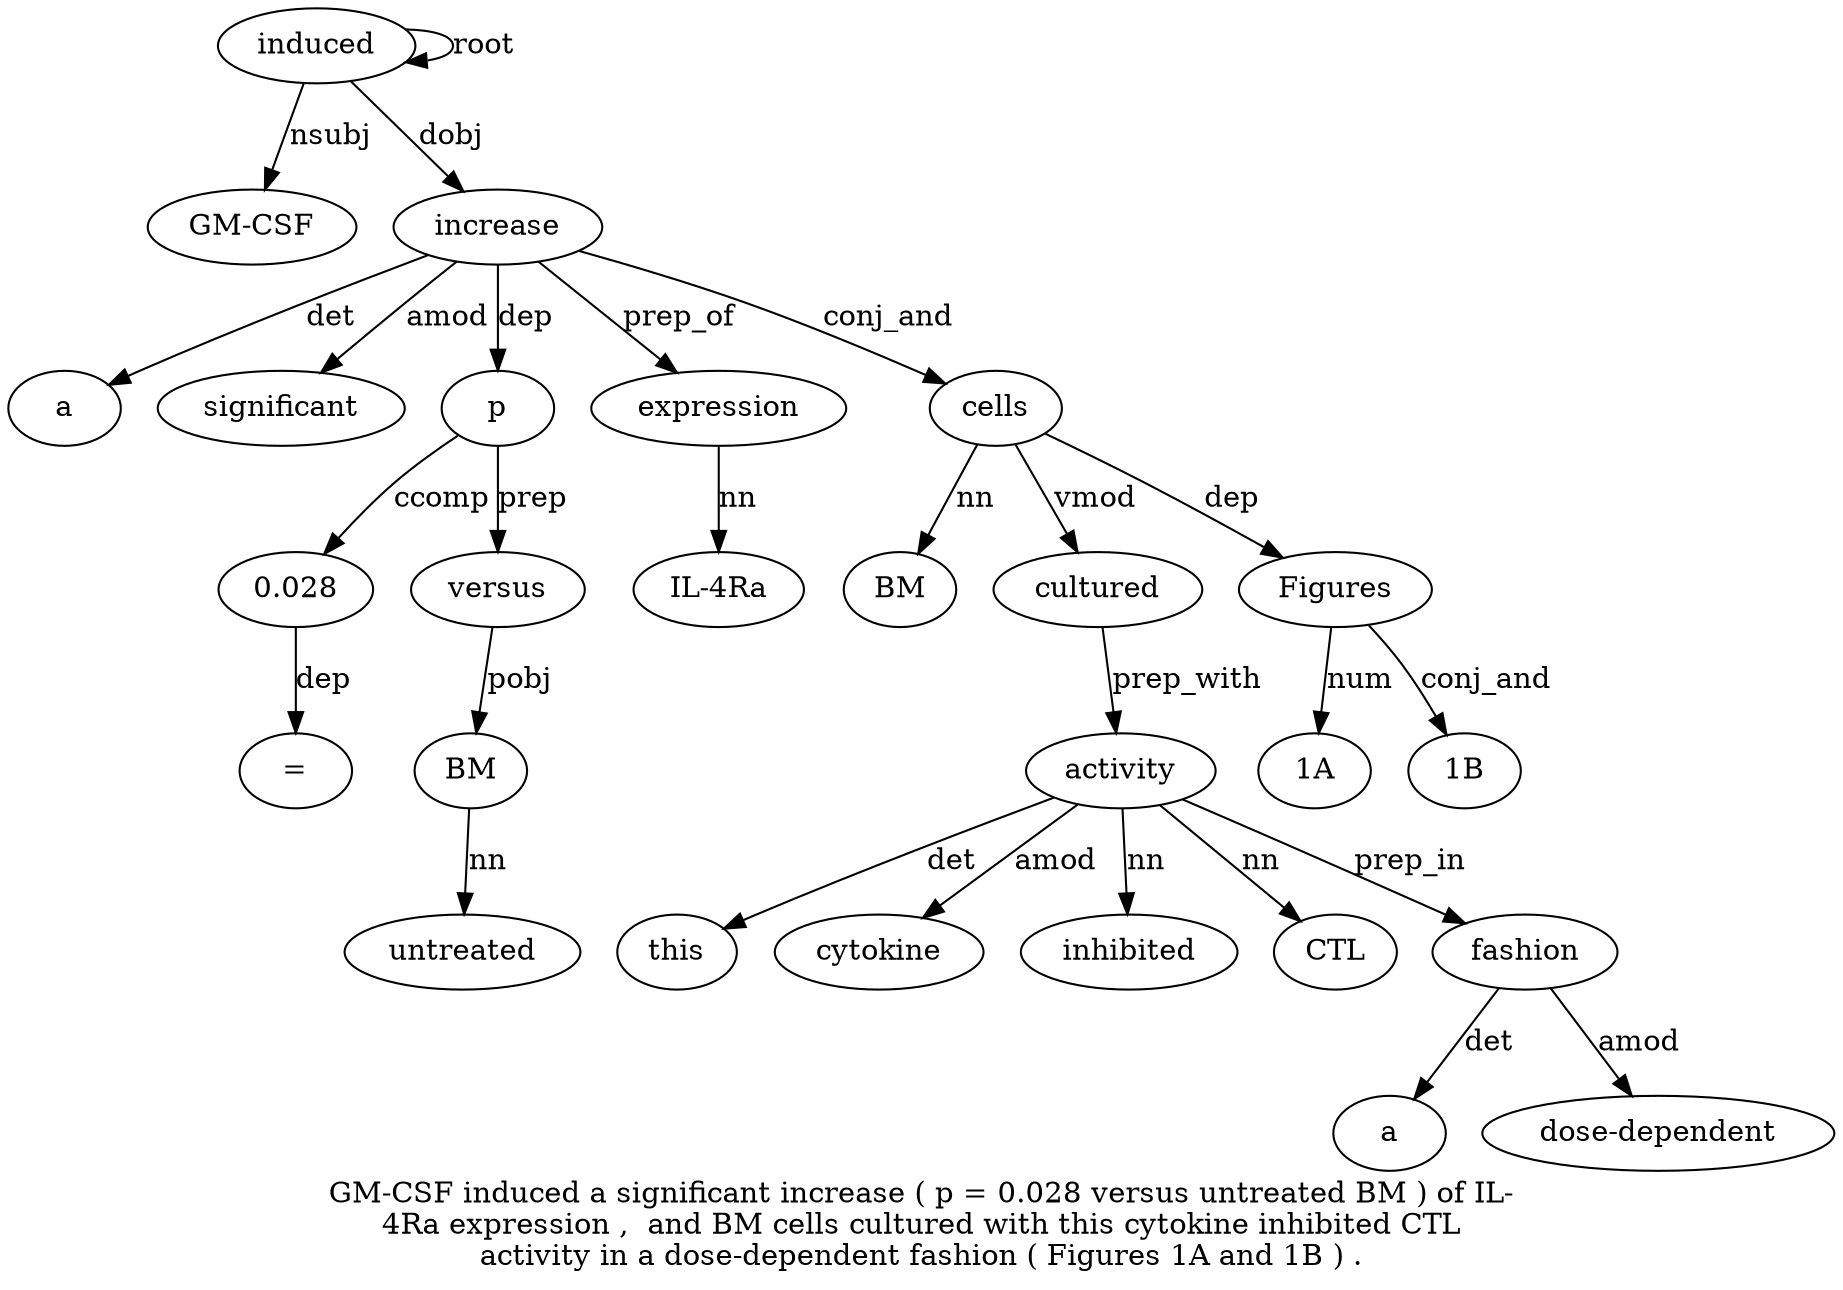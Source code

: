 digraph "GM-CSF induced a significant increase ( p = 0.028 versus untreated BM ) of IL-4Ra expression ,  and BM cells cultured with this cytokine inhibited CTL activity in a dose-dependent fashion ( Figures 1A and 1B ) ." {
label="GM-CSF induced a significant increase ( p = 0.028 versus untreated BM ) of IL-
4Ra expression ,  and BM cells cultured with this cytokine inhibited CTL
activity in a dose-dependent fashion ( Figures 1A and 1B ) .";
induced2 [style=filled, fillcolor=white, label=induced];
"GM-CSF1" [style=filled, fillcolor=white, label="GM-CSF"];
induced2 -> "GM-CSF1"  [label=nsubj];
induced2 -> induced2  [label=root];
increase5 [style=filled, fillcolor=white, label=increase];
a3 [style=filled, fillcolor=white, label=a];
increase5 -> a3  [label=det];
significant4 [style=filled, fillcolor=white, label=significant];
increase5 -> significant4  [label=amod];
induced2 -> increase5  [label=dobj];
p7 [style=filled, fillcolor=white, label=p];
increase5 -> p7  [label=dep];
"0.0289" [style=filled, fillcolor=white, label="0.028"];
"=8" [style=filled, fillcolor=white, label="="];
"0.0289" -> "=8"  [label=dep];
p7 -> "0.0289"  [label=ccomp];
versus10 [style=filled, fillcolor=white, label=versus];
p7 -> versus10  [label=prep];
BM12 [style=filled, fillcolor=white, label=BM];
untreated11 [style=filled, fillcolor=white, label=untreated];
BM12 -> untreated11  [label=nn];
versus10 -> BM12  [label=pobj];
expression16 [style=filled, fillcolor=white, label=expression];
"IL-4Ra15" [style=filled, fillcolor=white, label="IL-4Ra"];
expression16 -> "IL-4Ra15"  [label=nn];
increase5 -> expression16  [label=prep_of];
cells20 [style=filled, fillcolor=white, label=cells];
BM19 [style=filled, fillcolor=white, label=BM];
cells20 -> BM19  [label=nn];
increase5 -> cells20  [label=conj_and];
cultured21 [style=filled, fillcolor=white, label=cultured];
cells20 -> cultured21  [label=vmod];
activity27 [style=filled, fillcolor=white, label=activity];
this23 [style=filled, fillcolor=white, label=this];
activity27 -> this23  [label=det];
cytokine24 [style=filled, fillcolor=white, label=cytokine];
activity27 -> cytokine24  [label=amod];
inhibited25 [style=filled, fillcolor=white, label=inhibited];
activity27 -> inhibited25  [label=nn];
CTL26 [style=filled, fillcolor=white, label=CTL];
activity27 -> CTL26  [label=nn];
cultured21 -> activity27  [label=prep_with];
fashion31 [style=filled, fillcolor=white, label=fashion];
a29 [style=filled, fillcolor=white, label=a];
fashion31 -> a29  [label=det];
"dose-dependent30" [style=filled, fillcolor=white, label="dose-dependent"];
fashion31 -> "dose-dependent30"  [label=amod];
activity27 -> fashion31  [label=prep_in];
Figures33 [style=filled, fillcolor=white, label=Figures];
cells20 -> Figures33  [label=dep];
"1A34" [style=filled, fillcolor=white, label="1A"];
Figures33 -> "1A34"  [label=num];
"1B36" [style=filled, fillcolor=white, label="1B"];
Figures33 -> "1B36"  [label=conj_and];
}
